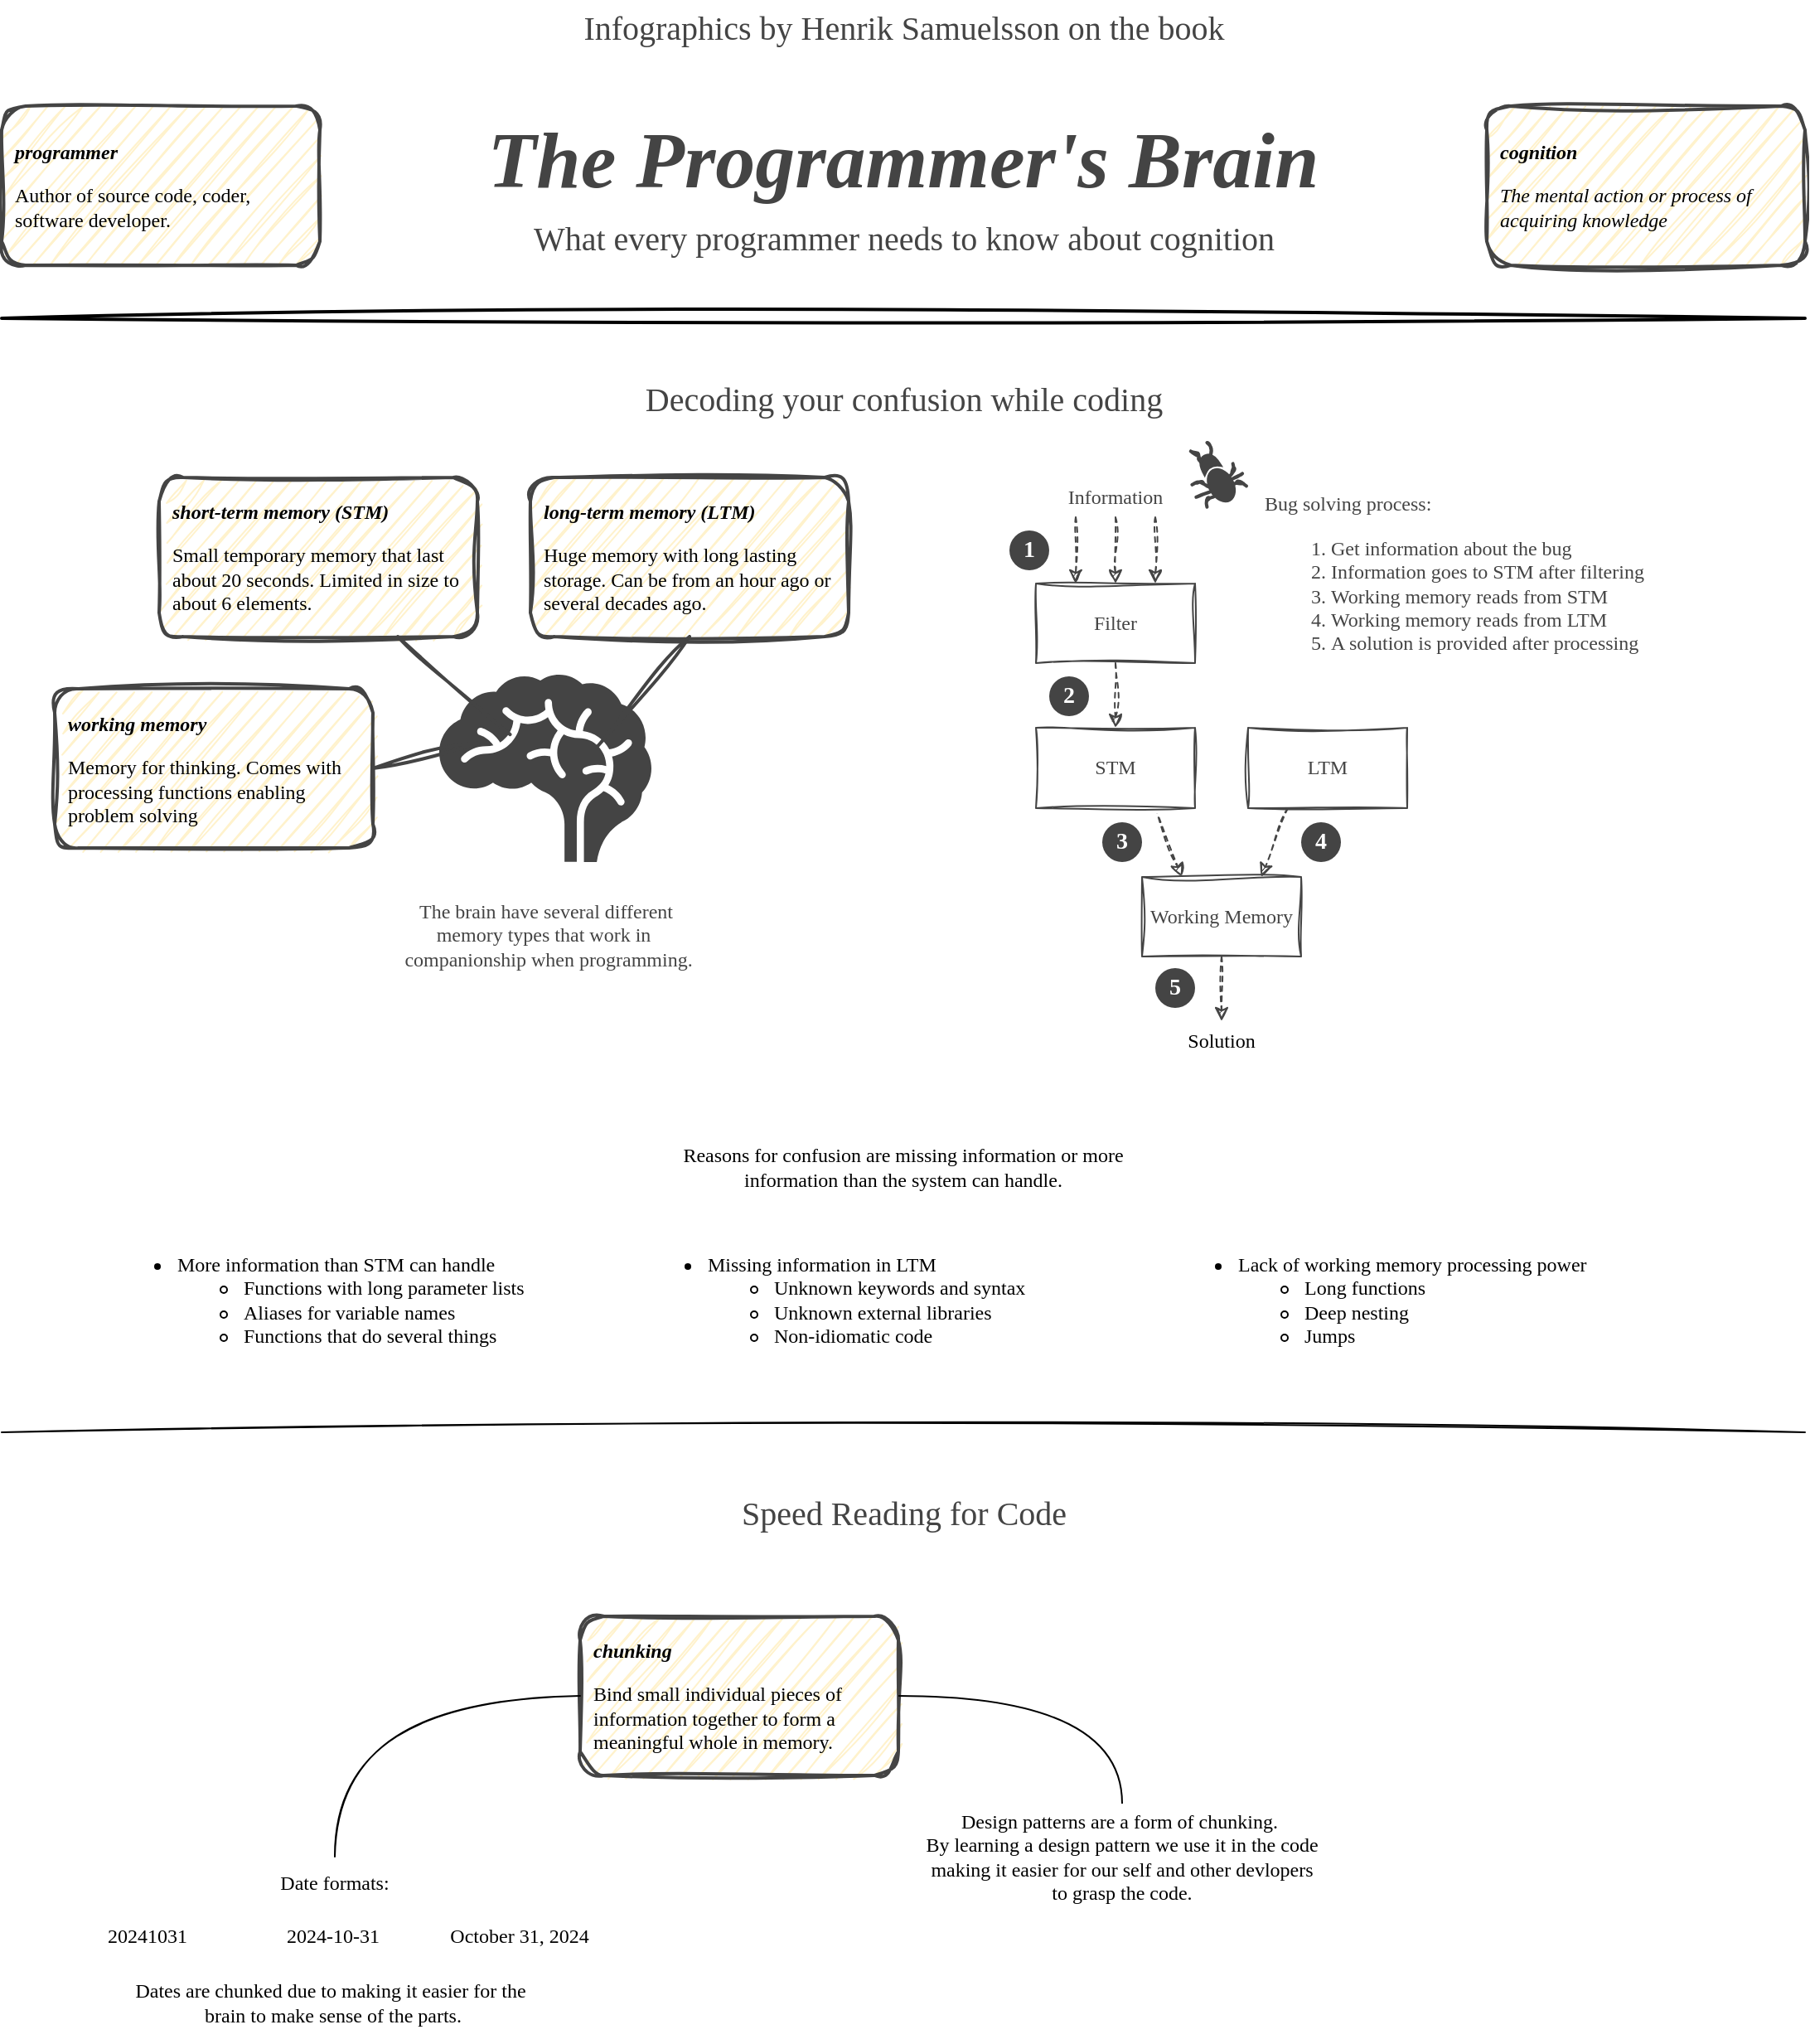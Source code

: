 <mxfile version="20.7.4" type="device"><diagram id="-kBkowGFSmhcYILJeYMs" name="Page-1"><mxGraphModel dx="1049" dy="1508" grid="0" gridSize="8" guides="1" tooltips="1" connect="1" arrows="1" fold="1" page="1" pageScale="1" pageWidth="1169" pageHeight="1654" math="0" shadow="0"><root><mxCell id="0"/><mxCell id="1" parent="0"/><mxCell id="QuDEhyJebT7pmS3XxFOC-4" value="&lt;span style=&quot;font-style: normal; font-size: 20px;&quot;&gt;Infographics by Henrik Samuelsson on the book&lt;/span&gt;" style="text;html=1;strokeColor=none;fillColor=none;align=center;verticalAlign=middle;rounded=0;labelBackgroundColor=none;fontFamily=Comic Sans MS;fontSize=20;fontColor=#444444;fontStyle=2" parent="1" vertex="1"><mxGeometry x="32" y="32" width="1088" height="32" as="geometry"/></mxCell><mxCell id="QuDEhyJebT7pmS3XxFOC-7" value="&lt;b style=&quot;font-size: 48px;&quot;&gt;&lt;i style=&quot;font-size: 48px;&quot;&gt;The Programmer's Brain&lt;/i&gt;&lt;/b&gt;" style="text;html=1;strokeColor=none;fillColor=none;align=center;verticalAlign=middle;whiteSpace=wrap;rounded=0;shadow=0;labelBackgroundColor=none;sketch=0;strokeWidth=2;fontFamily=Comic Sans MS;fontSize=48;fontColor=#444444;" parent="1" vertex="1"><mxGeometry x="32" y="96" width="1088" height="64" as="geometry"/></mxCell><mxCell id="QuDEhyJebT7pmS3XxFOC-8" value="What every programmer needs to know about cognition" style="text;html=1;strokeColor=none;fillColor=none;align=center;verticalAlign=middle;rounded=0;labelBackgroundColor=none;fontFamily=Comic Sans MS;fontSize=20;fontColor=#444444;fontStyle=0" parent="1" vertex="1"><mxGeometry x="256" y="159" width="640" height="32" as="geometry"/></mxCell><mxCell id="QuDEhyJebT7pmS3XxFOC-6" value="&lt;p style=&quot;line-height: 120%;&quot;&gt;&lt;b&gt;&lt;i&gt;programmer&lt;/i&gt;&lt;/b&gt;&lt;/p&gt;&lt;p style=&quot;line-height: 120%;&quot;&gt;Author of source code, coder, software developer.&lt;/p&gt;" style="rounded=1;whiteSpace=wrap;html=1;labelBackgroundColor=none;fontFamily=Comic Sans MS;fontSize=12;strokeColor=#444444;shadow=0;align=left;spacing=8;fillColor=#fff2cc;verticalAlign=middle;strokeWidth=2;sketch=1;curveFitting=1;jiggle=2;" parent="1" vertex="1"><mxGeometry x="32" y="96" width="192" height="96" as="geometry"/></mxCell><mxCell id="QuDEhyJebT7pmS3XxFOC-5" value="&lt;p style=&quot;line-height: 120%;&quot;&gt;&lt;b&gt;&lt;i&gt;cognition&lt;/i&gt;&lt;/b&gt;&lt;/p&gt;&lt;p style=&quot;line-height: 120%;&quot;&gt;&lt;i&gt;The mental action or process of acquiring knowledge&lt;/i&gt;&lt;/p&gt;" style="rounded=1;whiteSpace=wrap;html=1;labelBackgroundColor=none;fontFamily=Comic Sans MS;fontSize=12;strokeColor=#444444;shadow=0;align=left;spacing=8;fillColor=#fff2cc;verticalAlign=middle;strokeWidth=2;sketch=1;curveFitting=1;jiggle=2;" parent="1" vertex="1"><mxGeometry x="928" y="96" width="192" height="96" as="geometry"/></mxCell><mxCell id="saK-7EWcwARU8_ilLvhi-2" value="" style="endArrow=none;html=1;rounded=0;strokeWidth=2;sketch=1;curveFitting=1;jiggle=2;" parent="1" edge="1"><mxGeometry width="50" height="50" relative="1" as="geometry"><mxPoint x="32" y="224" as="sourcePoint"/><mxPoint x="1120" y="224" as="targetPoint"/></mxGeometry></mxCell><mxCell id="saK-7EWcwARU8_ilLvhi-3" value="Decoding your confusion while coding" style="text;html=1;strokeColor=none;fillColor=none;align=center;verticalAlign=middle;rounded=0;labelBackgroundColor=none;fontFamily=Comic Sans MS;fontSize=20;fontColor=#444444;fontStyle=0" parent="1" vertex="1"><mxGeometry x="32" y="256" width="1088" height="32" as="geometry"/></mxCell><mxCell id="saK-7EWcwARU8_ilLvhi-13" style="edgeStyle=orthogonalEdgeStyle;rounded=0;orthogonalLoop=1;jettySize=auto;html=1;exitX=0.5;exitY=1;exitDx=0;exitDy=0;entryX=0.5;entryY=0;entryDx=0;entryDy=0;dashed=1;strokeWidth=1;fontFamily=Comic Sans MS;fontSize=12;endArrow=classic;endFill=1;strokeColor=#444444;sketch=1;curveFitting=1;jiggle=2;" parent="1" source="saK-7EWcwARU8_ilLvhi-6" target="saK-7EWcwARU8_ilLvhi-9" edge="1"><mxGeometry relative="1" as="geometry"><mxPoint x="704" y="440" as="sourcePoint"/></mxGeometry></mxCell><mxCell id="saK-7EWcwARU8_ilLvhi-6" value="Filter" style="rounded=0;whiteSpace=wrap;html=1;strokeWidth=1;fontFamily=Comic Sans MS;fontSize=12;strokeColor=#444444;fontColor=#444444;sketch=1;curveFitting=1;jiggle=2;" parent="1" vertex="1"><mxGeometry x="656" y="384" width="96" height="48" as="geometry"/></mxCell><mxCell id="saK-7EWcwARU8_ilLvhi-11" style="edgeStyle=orthogonalEdgeStyle;rounded=0;orthogonalLoop=1;jettySize=auto;html=1;exitX=0.5;exitY=1;exitDx=0;exitDy=0;dashed=1;strokeWidth=1;fontFamily=Comic Sans MS;fontSize=12;endArrow=classic;endFill=1;strokeColor=#444444;sketch=1;curveFitting=1;jiggle=2;" parent="1" source="saK-7EWcwARU8_ilLvhi-7" target="saK-7EWcwARU8_ilLvhi-6" edge="1"><mxGeometry relative="1" as="geometry"/></mxCell><mxCell id="saK-7EWcwARU8_ilLvhi-12" style="edgeStyle=orthogonalEdgeStyle;rounded=0;orthogonalLoop=1;jettySize=auto;html=1;exitX=0.25;exitY=1;exitDx=0;exitDy=0;entryX=0.25;entryY=0;entryDx=0;entryDy=0;dashed=1;strokeWidth=1;fontFamily=Comic Sans MS;fontSize=12;endArrow=classic;endFill=1;strokeColor=#444444;sketch=1;curveFitting=1;jiggle=2;" parent="1" source="saK-7EWcwARU8_ilLvhi-7" target="saK-7EWcwARU8_ilLvhi-6" edge="1"><mxGeometry relative="1" as="geometry"/></mxCell><mxCell id="saK-7EWcwARU8_ilLvhi-7" value="Information" style="rounded=0;whiteSpace=wrap;html=1;strokeWidth=1;fontFamily=Comic Sans MS;fontSize=12;fillColor=none;strokeColor=none;fontColor=#444444;" parent="1" vertex="1"><mxGeometry x="656" y="320" width="96" height="24" as="geometry"/></mxCell><mxCell id="saK-7EWcwARU8_ilLvhi-16" style="rounded=0;orthogonalLoop=1;jettySize=auto;html=1;exitX=0.75;exitY=1;exitDx=0;exitDy=0;entryX=0.25;entryY=0;entryDx=0;entryDy=0;dashed=1;strokeWidth=1;fontFamily=Comic Sans MS;fontSize=12;endArrow=classic;endFill=1;strokeColor=#444444;sketch=1;curveFitting=1;jiggle=2;" parent="1" source="saK-7EWcwARU8_ilLvhi-9" target="saK-7EWcwARU8_ilLvhi-14" edge="1"><mxGeometry relative="1" as="geometry"/></mxCell><mxCell id="saK-7EWcwARU8_ilLvhi-9" value="STM" style="rounded=0;whiteSpace=wrap;html=1;strokeWidth=1;fontFamily=Comic Sans MS;fontSize=12;strokeColor=#444444;fontColor=#444444;sketch=1;curveFitting=1;jiggle=2;" parent="1" vertex="1"><mxGeometry x="656" y="471" width="96" height="48.5" as="geometry"/></mxCell><mxCell id="saK-7EWcwARU8_ilLvhi-10" value="" style="endArrow=classic;html=1;rounded=0;strokeWidth=1;fontFamily=Comic Sans MS;fontSize=12;entryX=0.75;entryY=0;entryDx=0;entryDy=0;exitX=0.75;exitY=1;exitDx=0;exitDy=0;endFill=1;dashed=1;strokeColor=#444444;sketch=1;curveFitting=1;jiggle=2;" parent="1" source="saK-7EWcwARU8_ilLvhi-7" target="saK-7EWcwARU8_ilLvhi-6" edge="1"><mxGeometry width="50" height="50" relative="1" as="geometry"><mxPoint x="880" y="352" as="sourcePoint"/><mxPoint x="882.04" y="392.012" as="targetPoint"/></mxGeometry></mxCell><mxCell id="saK-7EWcwARU8_ilLvhi-19" style="edgeStyle=none;rounded=0;orthogonalLoop=1;jettySize=auto;html=1;exitX=0.5;exitY=1;exitDx=0;exitDy=0;entryX=0.5;entryY=0;entryDx=0;entryDy=0;dashed=1;strokeWidth=1;fontFamily=Comic Sans MS;fontSize=12;endArrow=classic;endFill=1;strokeColor=#444444;sketch=1;curveFitting=1;jiggle=2;" parent="1" source="saK-7EWcwARU8_ilLvhi-14" target="saK-7EWcwARU8_ilLvhi-18" edge="1"><mxGeometry relative="1" as="geometry"/></mxCell><mxCell id="saK-7EWcwARU8_ilLvhi-14" value="Working Memory" style="rounded=0;whiteSpace=wrap;html=1;strokeWidth=1;fontFamily=Comic Sans MS;fontSize=12;strokeColor=#444444;fontColor=#444444;sketch=1;curveFitting=1;jiggle=2;" parent="1" vertex="1"><mxGeometry x="720" y="561" width="96" height="48" as="geometry"/></mxCell><mxCell id="saK-7EWcwARU8_ilLvhi-17" style="edgeStyle=none;rounded=0;orthogonalLoop=1;jettySize=auto;html=1;exitX=0.25;exitY=1;exitDx=0;exitDy=0;entryX=0.75;entryY=0;entryDx=0;entryDy=0;dashed=1;strokeWidth=1;fontFamily=Comic Sans MS;fontSize=12;endArrow=classic;endFill=1;strokeColor=#444444;sketch=1;curveFitting=1;jiggle=2;" parent="1" source="saK-7EWcwARU8_ilLvhi-15" target="saK-7EWcwARU8_ilLvhi-14" edge="1"><mxGeometry relative="1" as="geometry"/></mxCell><mxCell id="saK-7EWcwARU8_ilLvhi-15" value="LTM" style="rounded=0;whiteSpace=wrap;html=1;strokeWidth=1;fontFamily=Comic Sans MS;fontSize=12;strokeColor=#444444;fontColor=#444444;sketch=1;curveFitting=1;jiggle=2;" parent="1" vertex="1"><mxGeometry x="784" y="471" width="96" height="48.5" as="geometry"/></mxCell><mxCell id="saK-7EWcwARU8_ilLvhi-18" value="Solution" style="rounded=0;whiteSpace=wrap;html=1;strokeWidth=1;fontFamily=Comic Sans MS;fontSize=12;fillColor=none;strokeColor=none;fontColor=#000000;" parent="1" vertex="1"><mxGeometry x="720" y="648" width="96" height="24" as="geometry"/></mxCell><mxCell id="saK-7EWcwARU8_ilLvhi-20" value="1" style="ellipse;whiteSpace=wrap;html=1;aspect=fixed;strokeWidth=1;fontFamily=Comic Sans MS;fontSize=14;fillColor=#444444;fontStyle=1;labelBackgroundColor=#444444;fontColor=#FFFFFF;comic=0;jiggle=1;strokeColor=none;" parent="1" vertex="1"><mxGeometry x="640" y="352" width="24" height="24" as="geometry"/></mxCell><mxCell id="saK-7EWcwARU8_ilLvhi-21" value="2" style="ellipse;whiteSpace=wrap;html=1;aspect=fixed;strokeWidth=1;fontFamily=Comic Sans MS;fontSize=14;fillColor=#444444;fontStyle=1;labelBackgroundColor=#444444;fontColor=#FFFFFF;strokeColor=none;" parent="1" vertex="1"><mxGeometry x="664" y="440" width="24" height="24" as="geometry"/></mxCell><mxCell id="saK-7EWcwARU8_ilLvhi-22" value="3" style="ellipse;whiteSpace=wrap;html=1;aspect=fixed;strokeWidth=1;fontFamily=Comic Sans MS;fontSize=14;fillColor=#444444;fontStyle=1;labelBackgroundColor=#444444;fontColor=#FFFFFF;strokeColor=none;" parent="1" vertex="1"><mxGeometry x="696" y="528" width="24" height="24" as="geometry"/></mxCell><mxCell id="saK-7EWcwARU8_ilLvhi-24" value="4" style="ellipse;whiteSpace=wrap;html=1;aspect=fixed;strokeWidth=1;fontFamily=Comic Sans MS;fontSize=14;fillColor=#444444;fontStyle=1;labelBackgroundColor=#444444;fontColor=#FFFFFF;strokeColor=none;" parent="1" vertex="1"><mxGeometry x="816" y="528" width="24" height="24" as="geometry"/></mxCell><mxCell id="saK-7EWcwARU8_ilLvhi-25" value="5" style="ellipse;whiteSpace=wrap;html=1;aspect=fixed;strokeWidth=1;fontFamily=Comic Sans MS;fontSize=14;fillColor=#444444;fontStyle=1;labelBackgroundColor=#444444;fontColor=#FFFFFF;strokeColor=none;" parent="1" vertex="1"><mxGeometry x="728" y="616" width="24" height="24" as="geometry"/></mxCell><mxCell id="saK-7EWcwARU8_ilLvhi-27" value="&lt;span style=&quot;font-style: normal;&quot;&gt;Bug solving process:&lt;br&gt;&lt;ol&gt;&lt;li&gt;&lt;span style=&quot;font-style: normal;&quot;&gt;Get information about the bug&lt;/span&gt;&lt;/li&gt;&lt;li&gt;&lt;span style=&quot;font-style: normal;&quot;&gt;Information goes to STM after filtering&lt;/span&gt;&lt;/li&gt;&lt;li&gt;&lt;span style=&quot;font-style: normal;&quot;&gt;Working memory reads from STM&lt;/span&gt;&lt;/li&gt;&lt;li&gt;Working memory reads from LTM&lt;/li&gt;&lt;li&gt;&lt;span style=&quot;font-style: normal;&quot;&gt;A solution is provided after processing&lt;/span&gt;&lt;/li&gt;&lt;/ol&gt;&lt;/span&gt;" style="text;html=1;strokeColor=none;fillColor=none;align=left;verticalAlign=middle;rounded=0;labelBackgroundColor=none;fontFamily=Comic Sans MS;fontSize=12;fontColor=#444444;fontStyle=2" parent="1" vertex="1"><mxGeometry x="792" y="328" width="296" height="112" as="geometry"/></mxCell><mxCell id="0mhzUN48YRUYihqkqUXh-11" value="&lt;font face=&quot;Comic Sans MS&quot;&gt;Reasons for confusion are missing information or more information than the system can handle.&lt;br&gt;&lt;/font&gt;" style="text;html=1;strokeColor=none;fillColor=none;align=center;verticalAlign=middle;whiteSpace=wrap;rounded=0;comic=0;sketch=0;jiggle=1;" parent="1" vertex="1"><mxGeometry x="416" y="704" width="320" height="64" as="geometry"/></mxCell><mxCell id="hmr2lUt6YhF-szA8g_LF-1" value="&lt;br&gt;&lt;ul style=&quot;border-color: var(--border-color); color: rgb(0, 0, 0); font-family: &amp;quot;Comic Sans MS&amp;quot;; font-size: 12px; font-style: normal; font-variant-ligatures: normal; font-variant-caps: normal; font-weight: 400; letter-spacing: normal; orphans: 2; text-indent: 0px; text-transform: none; widows: 2; word-spacing: 0px; -webkit-text-stroke-width: 0px; text-decoration-thickness: initial; text-decoration-style: initial; text-decoration-color: initial;&quot;&gt;&lt;li style=&quot;border-color: var(--border-color);&quot;&gt;More information than STM can handle&lt;/li&gt;&lt;ul style=&quot;border-color: var(--border-color);&quot;&gt;&lt;li style=&quot;border-color: var(--border-color);&quot;&gt;Functions with long parameter lists&lt;/li&gt;&lt;li style=&quot;border-color: var(--border-color);&quot;&gt;Aliases for variable names&lt;/li&gt;&lt;li style=&quot;border-color: var(--border-color);&quot;&gt;Functions that do several things&lt;/li&gt;&lt;/ul&gt;&lt;/ul&gt;&lt;br&gt;" style="text;html=1;strokeColor=none;fillColor=none;align=left;verticalAlign=middle;whiteSpace=wrap;rounded=0;labelBackgroundColor=none;" parent="1" vertex="1"><mxGeometry x="96" y="768" width="320" height="96" as="geometry"/></mxCell><mxCell id="hmr2lUt6YhF-szA8g_LF-2" value="&lt;ul style=&quot;border-color: var(--border-color); color: rgb(0, 0, 0); font-family: &amp;quot;Comic Sans MS&amp;quot;; font-size: 12px; font-style: normal; font-variant-ligatures: normal; font-variant-caps: normal; font-weight: 400; letter-spacing: normal; orphans: 2; text-indent: 0px; text-transform: none; widows: 2; word-spacing: 0px; -webkit-text-stroke-width: 0px; text-decoration-thickness: initial; text-decoration-style: initial; text-decoration-color: initial;&quot;&gt;&lt;li&gt;&lt;span style=&quot;font-family: &amp;quot;Comic Sans MS&amp;quot;; background-color: initial;&quot;&gt;Missing information in LTM&lt;/span&gt;&lt;/li&gt;&lt;ul style=&quot;border-color: var(--border-color);&quot;&gt;&lt;li style=&quot;border-color: var(--border-color);&quot;&gt;Unknown keywords and syntax&lt;/li&gt;&lt;li style=&quot;border-color: var(--border-color);&quot;&gt;Unknown external libraries&lt;/li&gt;&lt;li style=&quot;border-color: var(--border-color);&quot;&gt;Non-idiomatic code&lt;/li&gt;&lt;/ul&gt;&lt;/ul&gt;" style="text;html=1;strokeColor=none;fillColor=none;align=left;verticalAlign=middle;whiteSpace=wrap;rounded=0;labelBackgroundColor=none;" parent="1" vertex="1"><mxGeometry x="416" y="768" width="320" height="96" as="geometry"/></mxCell><mxCell id="hmr2lUt6YhF-szA8g_LF-3" value="&lt;ul style=&quot;border-color: var(--border-color); color: rgb(0, 0, 0); font-family: &amp;quot;Comic Sans MS&amp;quot;; font-size: 12px; font-style: normal; font-variant-ligatures: normal; font-variant-caps: normal; font-weight: 400; letter-spacing: normal; orphans: 2; text-indent: 0px; text-transform: none; widows: 2; word-spacing: 0px; -webkit-text-stroke-width: 0px; text-decoration-thickness: initial; text-decoration-style: initial; text-decoration-color: initial;&quot;&gt;&lt;li&gt;&lt;span style=&quot;font-family: &amp;quot;Comic Sans MS&amp;quot;; background-color: initial;&quot;&gt;Lack of working memory processing power&lt;/span&gt;&lt;/li&gt;&lt;ul&gt;&lt;li&gt;Long functions&lt;/li&gt;&lt;li&gt;Deep nesting&lt;/li&gt;&lt;li&gt;Jumps&lt;/li&gt;&lt;/ul&gt;&lt;/ul&gt;" style="text;html=1;strokeColor=none;fillColor=none;align=left;verticalAlign=middle;whiteSpace=wrap;rounded=0;labelBackgroundColor=none;" parent="1" vertex="1"><mxGeometry x="736" y="768" width="320" height="96" as="geometry"/></mxCell><mxCell id="hmr2lUt6YhF-szA8g_LF-5" value="" style="endArrow=none;html=1;rounded=0;sketch=1;curveFitting=1;jiggle=2;" parent="1" edge="1"><mxGeometry width="50" height="50" relative="1" as="geometry"><mxPoint x="32" y="896" as="sourcePoint"/><mxPoint x="1120" y="896" as="targetPoint"/></mxGeometry></mxCell><mxCell id="hmr2lUt6YhF-szA8g_LF-6" value="Speed Reading for Code" style="text;html=1;strokeColor=none;fillColor=none;align=center;verticalAlign=middle;rounded=0;labelBackgroundColor=none;fontFamily=Comic Sans MS;fontSize=20;fontColor=#444444;fontStyle=0" parent="1" vertex="1"><mxGeometry x="32" y="928" width="1088" height="32" as="geometry"/></mxCell><mxCell id="hmr2lUt6YhF-szA8g_LF-27" value="" style="group" parent="1" vertex="1" connectable="0"><mxGeometry x="752.495" y="299" width="28.043" height="39.269" as="geometry"/></mxCell><mxCell id="hmr2lUt6YhF-szA8g_LF-12" value="" style="shape=xor;whiteSpace=wrap;html=1;labelBackgroundColor=none;strokeColor=#444444;fillColor=#444444;rotation=-120;container=0;" parent="hmr2lUt6YhF-szA8g_LF-27" vertex="1"><mxGeometry x="2.425" y="6.598" width="10.657" height="11.753" as="geometry"/></mxCell><mxCell id="hmr2lUt6YhF-szA8g_LF-7" value="" style="ellipse;whiteSpace=wrap;html=1;labelBackgroundColor=none;strokeColor=none;fillColor=#444444;rotation=60;container=0;" parent="hmr2lUt6YhF-szA8g_LF-27" vertex="1"><mxGeometry x="4.269" y="17.931" width="22.134" height="15.671" as="geometry"/></mxCell><mxCell id="hmr2lUt6YhF-szA8g_LF-13" value="" style="endArrow=none;html=1;rounded=0;sketch=1;entryX=0.854;entryY=0.804;entryDx=0;entryDy=0;strokeColor=#444444;strokeWidth=2;entryPerimeter=0;edgeStyle=orthogonalEdgeStyle;curved=1;" parent="hmr2lUt6YhF-szA8g_LF-27" target="hmr2lUt6YhF-szA8g_LF-12" edge="1"><mxGeometry width="50" height="50" relative="1" as="geometry"><mxPoint x="6.729" as="sourcePoint"/><mxPoint x="16.566" y="16.437" as="targetPoint"/></mxGeometry></mxCell><mxCell id="hmr2lUt6YhF-szA8g_LF-14" value="" style="endArrow=none;html=1;rounded=0;sketch=1;entryX=0.896;entryY=0.318;entryDx=0;entryDy=0;strokeColor=#444444;strokeWidth=2;entryPerimeter=0;edgeStyle=orthogonalEdgeStyle;elbow=vertical;curved=1;" parent="hmr2lUt6YhF-szA8g_LF-27" target="hmr2lUt6YhF-szA8g_LF-12" edge="1"><mxGeometry x="-1" y="-43" width="50" height="50" relative="1" as="geometry"><mxPoint x="-3.109" y="5.23" as="sourcePoint"/><mxPoint x="1.81" y="8.966" as="targetPoint"/><Array as="points"><mxPoint x="1.81" y="5.23"/><mxPoint x="1.81" y="11.207"/></Array><mxPoint x="-35" y="2" as="offset"/></mxGeometry></mxCell><mxCell id="hmr2lUt6YhF-szA8g_LF-15" value="" style="endArrow=none;html=1;rounded=1;sketch=1;strokeColor=#444444;strokeWidth=2;" parent="hmr2lUt6YhF-szA8g_LF-27" target="hmr2lUt6YhF-szA8g_LF-7" edge="1"><mxGeometry width="50" height="50" relative="1" as="geometry"><mxPoint x="28.043" y="18.679" as="sourcePoint"/><mxPoint x="16.566" y="16.437" as="targetPoint"/></mxGeometry></mxCell><mxCell id="hmr2lUt6YhF-szA8g_LF-16" value="" style="endArrow=none;html=1;rounded=1;sketch=1;strokeColor=#444444;strokeWidth=2;exitX=0.5;exitY=1;exitDx=0;exitDy=0;" parent="hmr2lUt6YhF-szA8g_LF-27" source="hmr2lUt6YhF-szA8g_LF-7" edge="1"><mxGeometry width="50" height="50" relative="1" as="geometry"><mxPoint x="29.682" y="24.656" as="sourcePoint"/><mxPoint x="0.17" y="32.874" as="targetPoint"/></mxGeometry></mxCell><mxCell id="hmr2lUt6YhF-szA8g_LF-17" value="" style="endArrow=none;html=1;rounded=1;sketch=1;strokeColor=#444444;strokeWidth=2;exitX=0.667;exitY=0.984;exitDx=0;exitDy=0;exitPerimeter=0;" parent="hmr2lUt6YhF-szA8g_LF-27" source="hmr2lUt6YhF-szA8g_LF-7" edge="1"><mxGeometry width="50" height="50" relative="1" as="geometry"><mxPoint x="9.188" y="35.116" as="sourcePoint"/><mxPoint x="6.729" y="38.852" as="targetPoint"/><Array as="points"><mxPoint x="5.909" y="34.369"/></Array></mxGeometry></mxCell><mxCell id="hmr2lUt6YhF-szA8g_LF-18" value="" style="endArrow=none;html=1;rounded=1;sketch=1;strokeColor=#444444;strokeWidth=2;" parent="hmr2lUt6YhF-szA8g_LF-27" edge="1"><mxGeometry x="-1" width="50" height="50" relative="1" as="geometry"><mxPoint x="30.502" y="26.15" as="sourcePoint"/><mxPoint x="22.304" y="25.403" as="targetPoint"/><Array as="points"><mxPoint x="26.403" y="23.161"/></Array><mxPoint as="offset"/></mxGeometry></mxCell><mxCell id="hmr2lUt6YhF-szA8g_LF-19" value="" style="endArrow=none;html=1;rounded=1;sketch=1;strokeColor=#444444;strokeWidth=2;" parent="hmr2lUt6YhF-szA8g_LF-27" target="hmr2lUt6YhF-szA8g_LF-7" edge="1"><mxGeometry width="50" height="50" relative="1" as="geometry"><mxPoint x="22.304" y="12.701" as="sourcePoint"/><mxPoint x="18.205" y="17.184" as="targetPoint"/><Array as="points"><mxPoint x="23.124" y="17.184"/></Array></mxGeometry></mxCell><mxCell id="hmr2lUt6YhF-szA8g_LF-20" value="" style="endArrow=none;html=1;rounded=1;sketch=1;strokeColor=#444444;strokeWidth=2;entryX=0.356;entryY=0.959;entryDx=0;entryDy=0;entryPerimeter=0;" parent="hmr2lUt6YhF-szA8g_LF-27" target="hmr2lUt6YhF-szA8g_LF-7" edge="1"><mxGeometry width="50" height="50" relative="1" as="geometry"><mxPoint x="-2.289" y="25.403" as="sourcePoint"/><mxPoint x="1.81" y="32.127" as="targetPoint"/><Array as="points"><mxPoint x="1.81" y="23.161"/></Array></mxGeometry></mxCell><mxCell id="oKQbvZR192jrkJDxw3Z2-1" value="&lt;p style=&quot;line-height: 120%;&quot;&gt;&lt;b&gt;&lt;i&gt;chunking&lt;/i&gt;&lt;/b&gt;&lt;/p&gt;&lt;p style=&quot;line-height: 120%;&quot;&gt;Bind small individual pieces of information together to form a meaningful whole in memory.&lt;/p&gt;" style="rounded=1;whiteSpace=wrap;html=1;labelBackgroundColor=none;fontFamily=Comic Sans MS;fontSize=12;strokeColor=#444444;shadow=0;align=left;spacing=8;fillColor=#fff2cc;verticalAlign=middle;strokeWidth=2;sketch=1;curveFitting=1;jiggle=2;" vertex="1" parent="1"><mxGeometry x="381" y="1007" width="192" height="96" as="geometry"/></mxCell><mxCell id="oKQbvZR192jrkJDxw3Z2-3" style="edgeStyle=orthogonalEdgeStyle;rounded=0;orthogonalLoop=1;jettySize=auto;html=1;exitX=0.5;exitY=0;exitDx=0;exitDy=0;entryX=1;entryY=0.5;entryDx=0;entryDy=0;curved=1;endArrow=none;endFill=0;" edge="1" parent="1" source="oKQbvZR192jrkJDxw3Z2-2" target="oKQbvZR192jrkJDxw3Z2-1"><mxGeometry relative="1" as="geometry"/></mxCell><mxCell id="oKQbvZR192jrkJDxw3Z2-2" value="&lt;font face=&quot;Comic Sans MS&quot;&gt;Design patterns are a form of chunking.&amp;nbsp;&lt;br&gt;By learning a design pattern we use it in the code&lt;br&gt;making it easier for our self and other devlopers&lt;br&gt;to grasp the code.&lt;br&gt;&lt;/font&gt;" style="text;html=1;strokeColor=none;fillColor=none;align=center;verticalAlign=middle;whiteSpace=wrap;rounded=0;comic=0;sketch=0;jiggle=1;" vertex="1" parent="1"><mxGeometry x="548" y="1120" width="320" height="64" as="geometry"/></mxCell><mxCell id="sSm1WLeLpb1kl2EVyNoC-1" value="" style="shape=mxgraph.signs.healthcare.brain;html=1;pointerEvents=1;fillColor=#444444;strokeColor=none;verticalLabelPosition=bottom;verticalAlign=top;align=center;fontColor=#CCE5FB;" parent="1" vertex="1"><mxGeometry x="296" y="439" width="128" height="113" as="geometry"/></mxCell><mxCell id="sSm1WLeLpb1kl2EVyNoC-3" style="rounded=0;orthogonalLoop=1;jettySize=auto;html=1;strokeWidth=2;strokeColor=#444444;endArrow=none;endFill=0;exitX=0.5;exitY=1;exitDx=0;exitDy=0;entryX=0.741;entryY=0.389;entryDx=0;entryDy=0;entryPerimeter=0;sketch=1;curveFitting=1;jiggle=2;" parent="1" source="sSm1WLeLpb1kl2EVyNoC-2" target="sSm1WLeLpb1kl2EVyNoC-1" edge="1"><mxGeometry relative="1" as="geometry"><mxPoint x="432" y="480" as="targetPoint"/></mxGeometry></mxCell><mxCell id="sSm1WLeLpb1kl2EVyNoC-2" value="&lt;p style=&quot;line-height: 120%;&quot;&gt;&lt;b&gt;&lt;i&gt;long-term memory (LTM)&lt;/i&gt;&lt;/b&gt;&lt;/p&gt;&lt;p style=&quot;line-height: 120%;&quot;&gt;Huge memory with long lasting storage. Can be from an hour ago or several decades ago.&lt;/p&gt;" style="rounded=1;whiteSpace=wrap;html=1;labelBackgroundColor=none;fontFamily=Comic Sans MS;fontSize=12;strokeColor=#444444;shadow=0;align=left;spacing=8;fillColor=#fff2cc;verticalAlign=middle;strokeWidth=2;sketch=1;curveFitting=1;jiggle=2;" parent="1" vertex="1"><mxGeometry x="351" y="320" width="192" height="96" as="geometry"/></mxCell><mxCell id="sSm1WLeLpb1kl2EVyNoC-5" style="edgeStyle=none;rounded=0;orthogonalLoop=1;jettySize=auto;html=1;exitX=0.75;exitY=1;exitDx=0;exitDy=0;strokeColor=#444444;strokeWidth=2;endArrow=none;endFill=0;entryX=0.334;entryY=0.319;entryDx=0;entryDy=0;entryPerimeter=0;sketch=1;curveFitting=1;jiggle=2;" parent="1" source="sSm1WLeLpb1kl2EVyNoC-4" target="sSm1WLeLpb1kl2EVyNoC-1" edge="1"><mxGeometry relative="1" as="geometry"/></mxCell><mxCell id="sSm1WLeLpb1kl2EVyNoC-4" value="&lt;p style=&quot;line-height: 120%;&quot;&gt;&lt;b&gt;&lt;i&gt;short-term memory (STM)&lt;/i&gt;&lt;/b&gt;&lt;/p&gt;&lt;p style=&quot;line-height: 120%;&quot;&gt;Small temporary memory that last about 20 seconds. Limited in size to about 6 elements.&amp;nbsp;&lt;/p&gt;" style="rounded=1;whiteSpace=wrap;html=1;labelBackgroundColor=none;fontFamily=Comic Sans MS;fontSize=12;strokeColor=#444444;shadow=0;align=left;spacing=8;fillColor=#fff2cc;verticalAlign=middle;strokeWidth=2;sketch=1;curveFitting=1;jiggle=2;" parent="1" vertex="1"><mxGeometry x="127" y="320" width="192" height="96" as="geometry"/></mxCell><mxCell id="sSm1WLeLpb1kl2EVyNoC-7" style="edgeStyle=none;rounded=0;orthogonalLoop=1;jettySize=auto;html=1;exitX=1;exitY=0.5;exitDx=0;exitDy=0;strokeColor=#444444;strokeWidth=2;endArrow=none;endFill=0;sketch=1;curveFitting=1;jiggle=2;" parent="1" source="sSm1WLeLpb1kl2EVyNoC-6" edge="1"><mxGeometry relative="1" as="geometry"><mxPoint x="320" y="480" as="targetPoint"/></mxGeometry></mxCell><mxCell id="sSm1WLeLpb1kl2EVyNoC-6" value="&lt;p style=&quot;line-height: 120%;&quot;&gt;&lt;b&gt;&lt;i&gt;working memory&lt;/i&gt;&lt;/b&gt;&lt;/p&gt;&lt;p style=&quot;line-height: 120%;&quot;&gt;Memory for thinking. Comes with processing functions enabling problem solving&lt;/p&gt;" style="rounded=1;whiteSpace=wrap;html=1;labelBackgroundColor=none;fontFamily=Comic Sans MS;fontSize=12;strokeColor=#444444;shadow=0;align=left;spacing=8;fillColor=#fff2cc;verticalAlign=middle;strokeWidth=2;sketch=1;curveFitting=1;jiggle=2;" parent="1" vertex="1"><mxGeometry x="64" y="447.5" width="192" height="96" as="geometry"/></mxCell><mxCell id="sSm1WLeLpb1kl2EVyNoC-9" value="&lt;span style=&quot;font-style: normal; font-size: 12px;&quot;&gt;The brain have several different&lt;br&gt;memory types that work in&amp;nbsp;&lt;br&gt;&amp;nbsp;companionship when programming.&lt;/span&gt;" style="text;html=1;strokeColor=none;fillColor=none;align=center;verticalAlign=middle;rounded=0;labelBackgroundColor=none;fontFamily=Comic Sans MS;fontSize=12;fontColor=#444444;fontStyle=2" parent="1" vertex="1"><mxGeometry x="248" y="572" width="224" height="48" as="geometry"/></mxCell><mxCell id="oKQbvZR192jrkJDxw3Z2-10" style="edgeStyle=orthogonalEdgeStyle;curved=1;rounded=0;sketch=1;orthogonalLoop=1;jettySize=auto;html=1;exitX=0.5;exitY=0;exitDx=0;exitDy=0;entryX=0;entryY=0.5;entryDx=0;entryDy=0;endArrow=none;endFill=0;" edge="1" parent="1" source="oKQbvZR192jrkJDxw3Z2-5" target="oKQbvZR192jrkJDxw3Z2-1"><mxGeometry relative="1" as="geometry"/></mxCell><mxCell id="oKQbvZR192jrkJDxw3Z2-12" value="" style="group" vertex="1" connectable="0" parent="1"><mxGeometry x="64" y="1152" width="337" height="112" as="geometry"/></mxCell><mxCell id="oKQbvZR192jrkJDxw3Z2-9" value="" style="group" vertex="1" connectable="0" parent="oKQbvZR192jrkJDxw3Z2-12"><mxGeometry width="337" height="64" as="geometry"/></mxCell><mxCell id="oKQbvZR192jrkJDxw3Z2-5" value="&lt;font face=&quot;Comic Sans MS&quot;&gt;Date formats:&lt;br&gt;&lt;/font&gt;" style="text;html=1;strokeColor=none;fillColor=none;align=center;verticalAlign=middle;whiteSpace=wrap;rounded=0;comic=0;sketch=0;jiggle=1;" vertex="1" parent="oKQbvZR192jrkJDxw3Z2-9"><mxGeometry x="1" width="336" height="32" as="geometry"/></mxCell><mxCell id="oKQbvZR192jrkJDxw3Z2-6" value="&lt;font face=&quot;Comic Sans MS&quot;&gt;20241031&lt;br&gt;&lt;/font&gt;" style="text;html=1;strokeColor=none;fillColor=none;align=center;verticalAlign=middle;whiteSpace=wrap;rounded=0;comic=0;sketch=0;jiggle=1;" vertex="1" parent="oKQbvZR192jrkJDxw3Z2-9"><mxGeometry y="32" width="112" height="32" as="geometry"/></mxCell><mxCell id="oKQbvZR192jrkJDxw3Z2-7" value="&lt;font face=&quot;Comic Sans MS&quot;&gt;2024-10-31&lt;br&gt;&lt;/font&gt;" style="text;html=1;strokeColor=none;fillColor=none;align=center;verticalAlign=middle;whiteSpace=wrap;rounded=0;comic=0;sketch=0;jiggle=1;" vertex="1" parent="oKQbvZR192jrkJDxw3Z2-9"><mxGeometry x="112" y="32" width="112" height="32" as="geometry"/></mxCell><mxCell id="oKQbvZR192jrkJDxw3Z2-8" value="&lt;font face=&quot;Comic Sans MS&quot;&gt;October 31, 2024&lt;br&gt;&lt;/font&gt;" style="text;html=1;strokeColor=none;fillColor=none;align=center;verticalAlign=middle;whiteSpace=wrap;rounded=0;comic=0;sketch=0;jiggle=1;" vertex="1" parent="oKQbvZR192jrkJDxw3Z2-9"><mxGeometry x="224" y="32" width="113" height="32" as="geometry"/></mxCell><mxCell id="oKQbvZR192jrkJDxw3Z2-11" value="&lt;font face=&quot;Comic Sans MS&quot;&gt;Dates are chunked due to making it easier for the&amp;nbsp;&lt;br&gt;brain to make sense of the parts.&lt;br&gt;&lt;/font&gt;" style="text;html=1;strokeColor=none;fillColor=none;align=center;verticalAlign=middle;whiteSpace=wrap;rounded=0;comic=0;sketch=0;jiggle=1;" vertex="1" parent="oKQbvZR192jrkJDxw3Z2-12"><mxGeometry y="64" width="336" height="48" as="geometry"/></mxCell></root></mxGraphModel></diagram></mxfile>